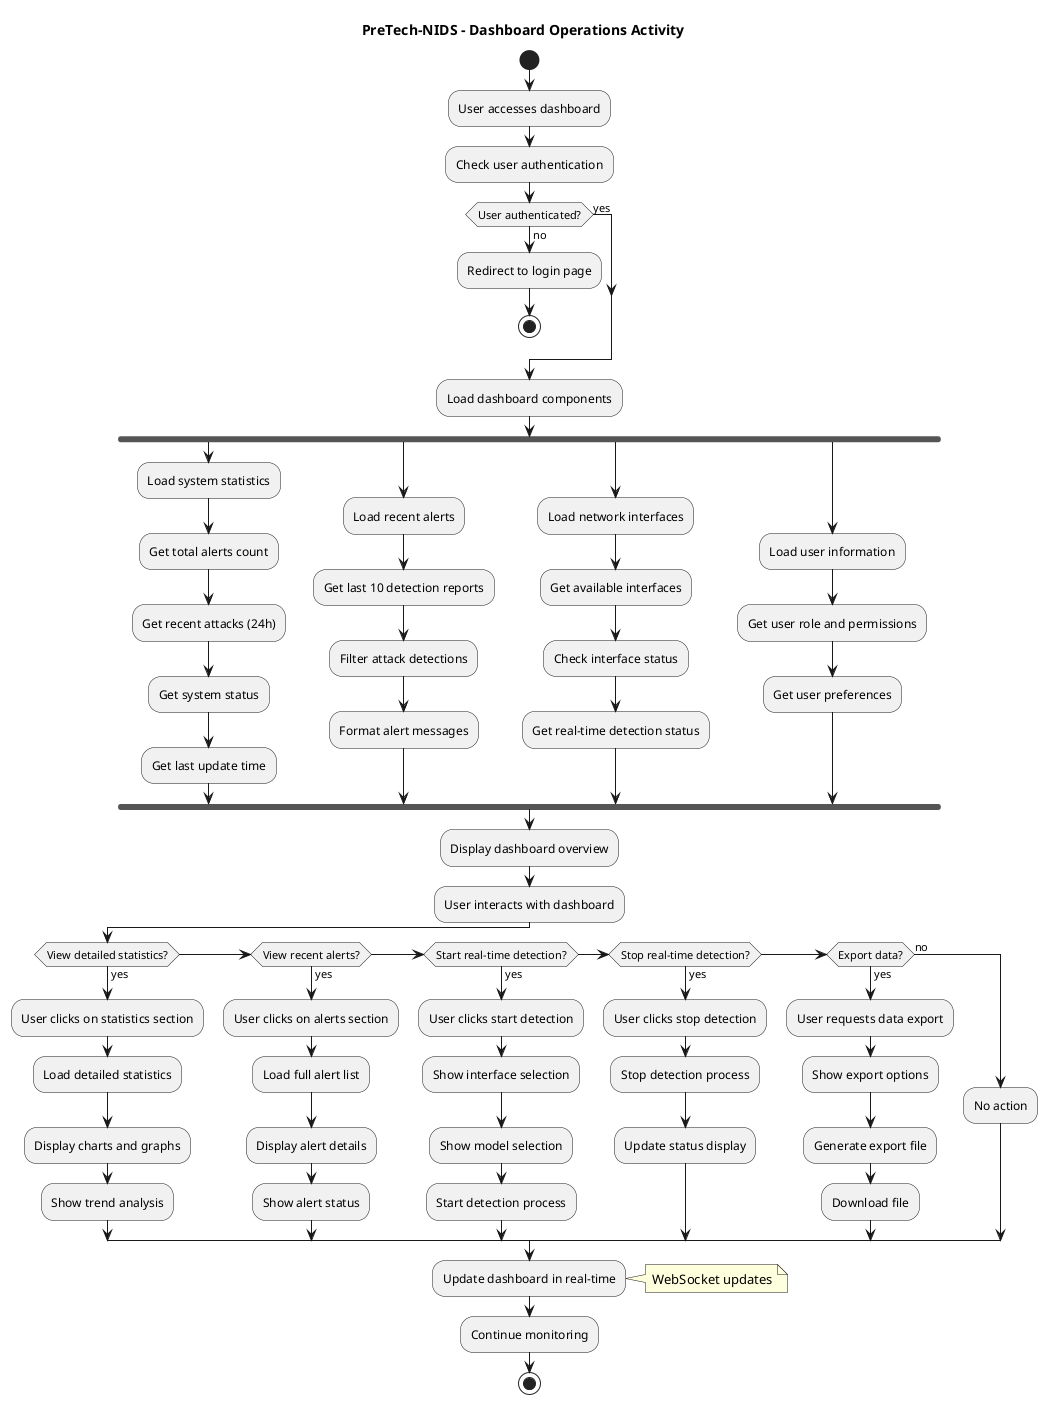 @startuml
title PreTech-NIDS - Dashboard Operations Activity
hide circle

start
:User accesses dashboard;

:Check user authentication;
if (User authenticated?) then (yes)
else (no)
  :Redirect to login page;
  stop
endif

:Load dashboard components;

fork
  :Load system statistics;
  :Get total alerts count;
  :Get recent attacks (24h);
  :Get system status;
  :Get last update time;
fork again
  :Load recent alerts;
  :Get last 10 detection reports;
  :Filter attack detections;
  :Format alert messages;
fork again
  :Load network interfaces;
  :Get available interfaces;
  :Check interface status;
  :Get real-time detection status;
fork again
  :Load user information;
  :Get user role and permissions;
  :Get user preferences;
end fork

:Display dashboard overview;

:User interacts with dashboard;

if (View detailed statistics?) then (yes)
  :User clicks on statistics section;
  :Load detailed statistics;
  :Display charts and graphs;
  :Show trend analysis;
elseif (View recent alerts?) then (yes)
  :User clicks on alerts section;
  :Load full alert list;
  :Display alert details;
  :Show alert status;
elseif (Start real-time detection?) then (yes)
  :User clicks start detection;
  :Show interface selection;
  :Show model selection;
  :Start detection process;
elseif (Stop real-time detection?) then (yes)
  :User clicks stop detection;
  :Stop detection process;
  :Update status display;
elseif (Export data?) then (yes)
  :User requests data export;
  :Show export options;
  :Generate export file;
  :Download file;
else (no)
  :No action;
endif

:Update dashboard in real-time;
note right: WebSocket updates

:Continue monitoring;

stop
@enduml
